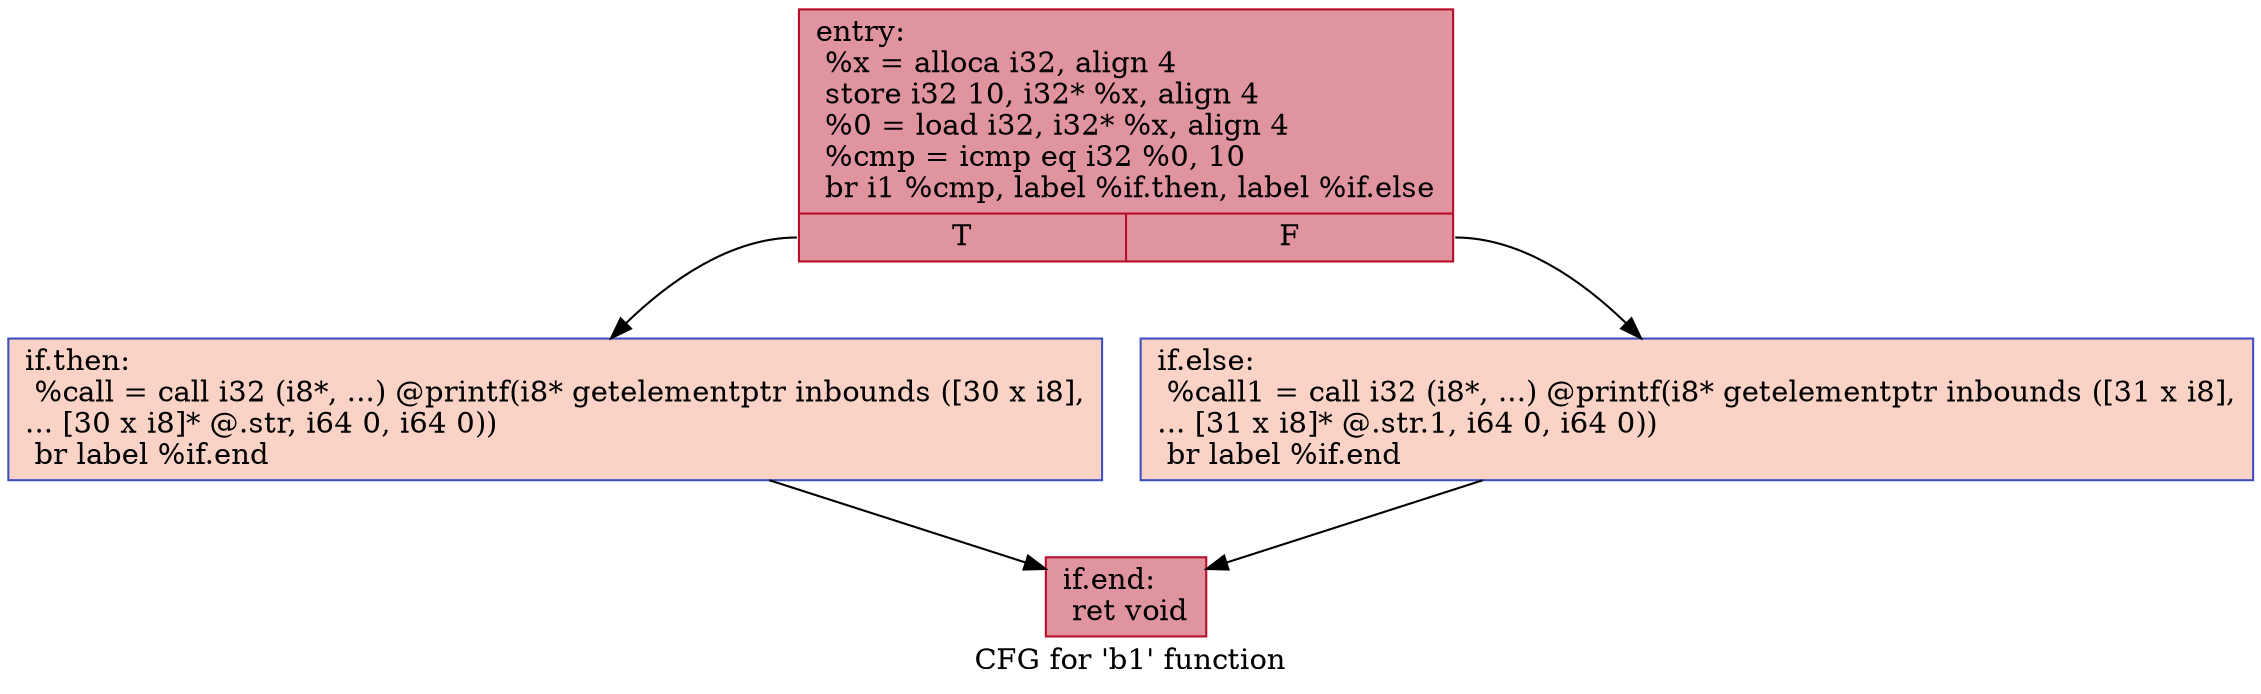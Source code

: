 digraph "CFG for 'b1' function" {
	label="CFG for 'b1' function";

	Node0x55b37e2fed10 [shape=record,color="#b70d28ff", style=filled, fillcolor="#b70d2870",label="{entry:\l  %x = alloca i32, align 4\l  store i32 10, i32* %x, align 4\l  %0 = load i32, i32* %x, align 4\l  %cmp = icmp eq i32 %0, 10\l  br i1 %cmp, label %if.then, label %if.else\l|{<s0>T|<s1>F}}"];
	Node0x55b37e2fed10:s0 -> Node0x55b37e2ff650;
	Node0x55b37e2fed10:s1 -> Node0x55b37e2ff6c0;
	Node0x55b37e2ff650 [shape=record,color="#3d50c3ff", style=filled, fillcolor="#f59c7d70",label="{if.then:                                          \l  %call = call i32 (i8*, ...) @printf(i8* getelementptr inbounds ([30 x i8],\l... [30 x i8]* @.str, i64 0, i64 0))\l  br label %if.end\l}"];
	Node0x55b37e2ff650 -> Node0x55b37e2ffbe0;
	Node0x55b37e2ff6c0 [shape=record,color="#3d50c3ff", style=filled, fillcolor="#f59c7d70",label="{if.else:                                          \l  %call1 = call i32 (i8*, ...) @printf(i8* getelementptr inbounds ([31 x i8],\l... [31 x i8]* @.str.1, i64 0, i64 0))\l  br label %if.end\l}"];
	Node0x55b37e2ff6c0 -> Node0x55b37e2ffbe0;
	Node0x55b37e2ffbe0 [shape=record,color="#b70d28ff", style=filled, fillcolor="#b70d2870",label="{if.end:                                           \l  ret void\l}"];
}
